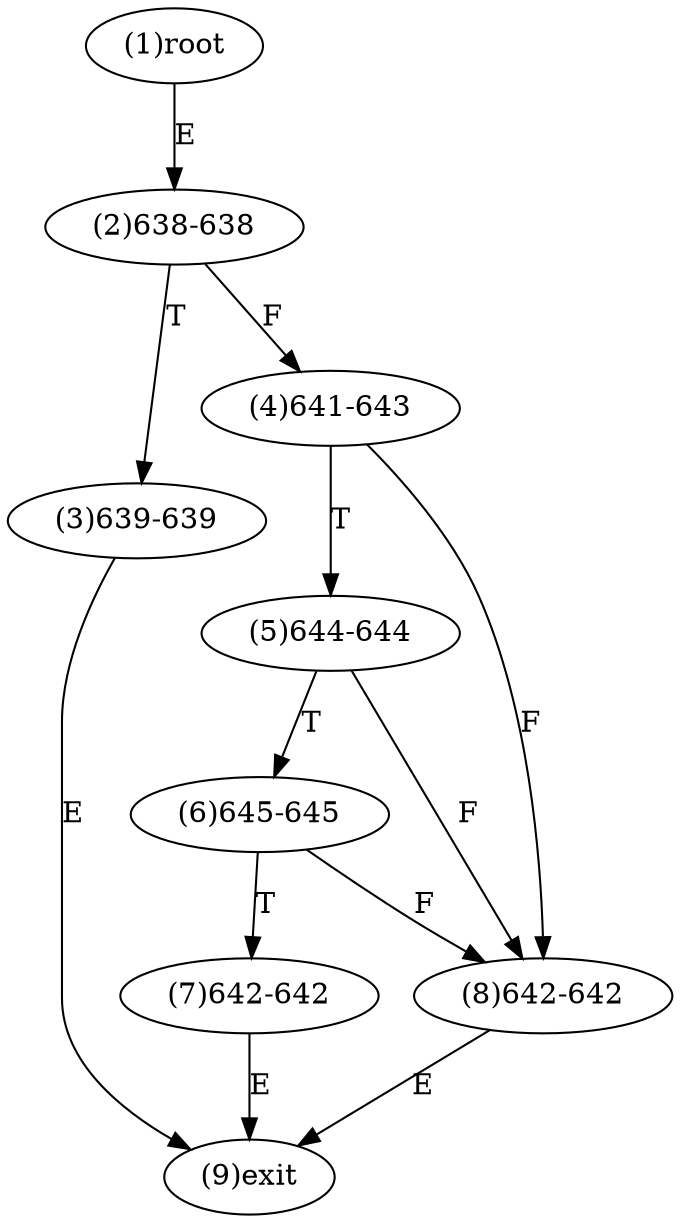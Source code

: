 digraph "" { 
1[ label="(1)root"];
2[ label="(2)638-638"];
3[ label="(3)639-639"];
4[ label="(4)641-643"];
5[ label="(5)644-644"];
6[ label="(6)645-645"];
7[ label="(7)642-642"];
8[ label="(8)642-642"];
9[ label="(9)exit"];
1->2[ label="E"];
2->4[ label="F"];
2->3[ label="T"];
3->9[ label="E"];
4->8[ label="F"];
4->5[ label="T"];
5->8[ label="F"];
5->6[ label="T"];
6->8[ label="F"];
6->7[ label="T"];
7->9[ label="E"];
8->9[ label="E"];
}